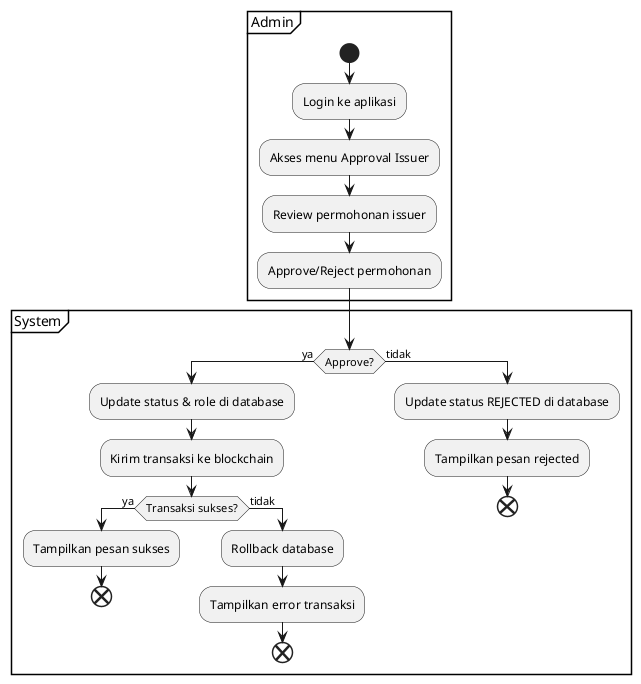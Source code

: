 @startuml
partition Admin {
  start
  :Login ke aplikasi;
  :Akses menu Approval Issuer;
  :Review permohonan issuer;
  :Approve/Reject permohonan;
}
partition System {
  if (Approve?) then (ya)
    :Update status & role di database;
    :Kirim transaksi ke blockchain;
    if (Transaksi sukses?) then (ya)
      :Tampilkan pesan sukses;
      end
    else (tidak)
      :Rollback database;
      :Tampilkan error transaksi;
      end
    endif
  else (tidak)
    :Update status REJECTED di database;
    :Tampilkan pesan rejected;
    end
  endif
}
@enduml 